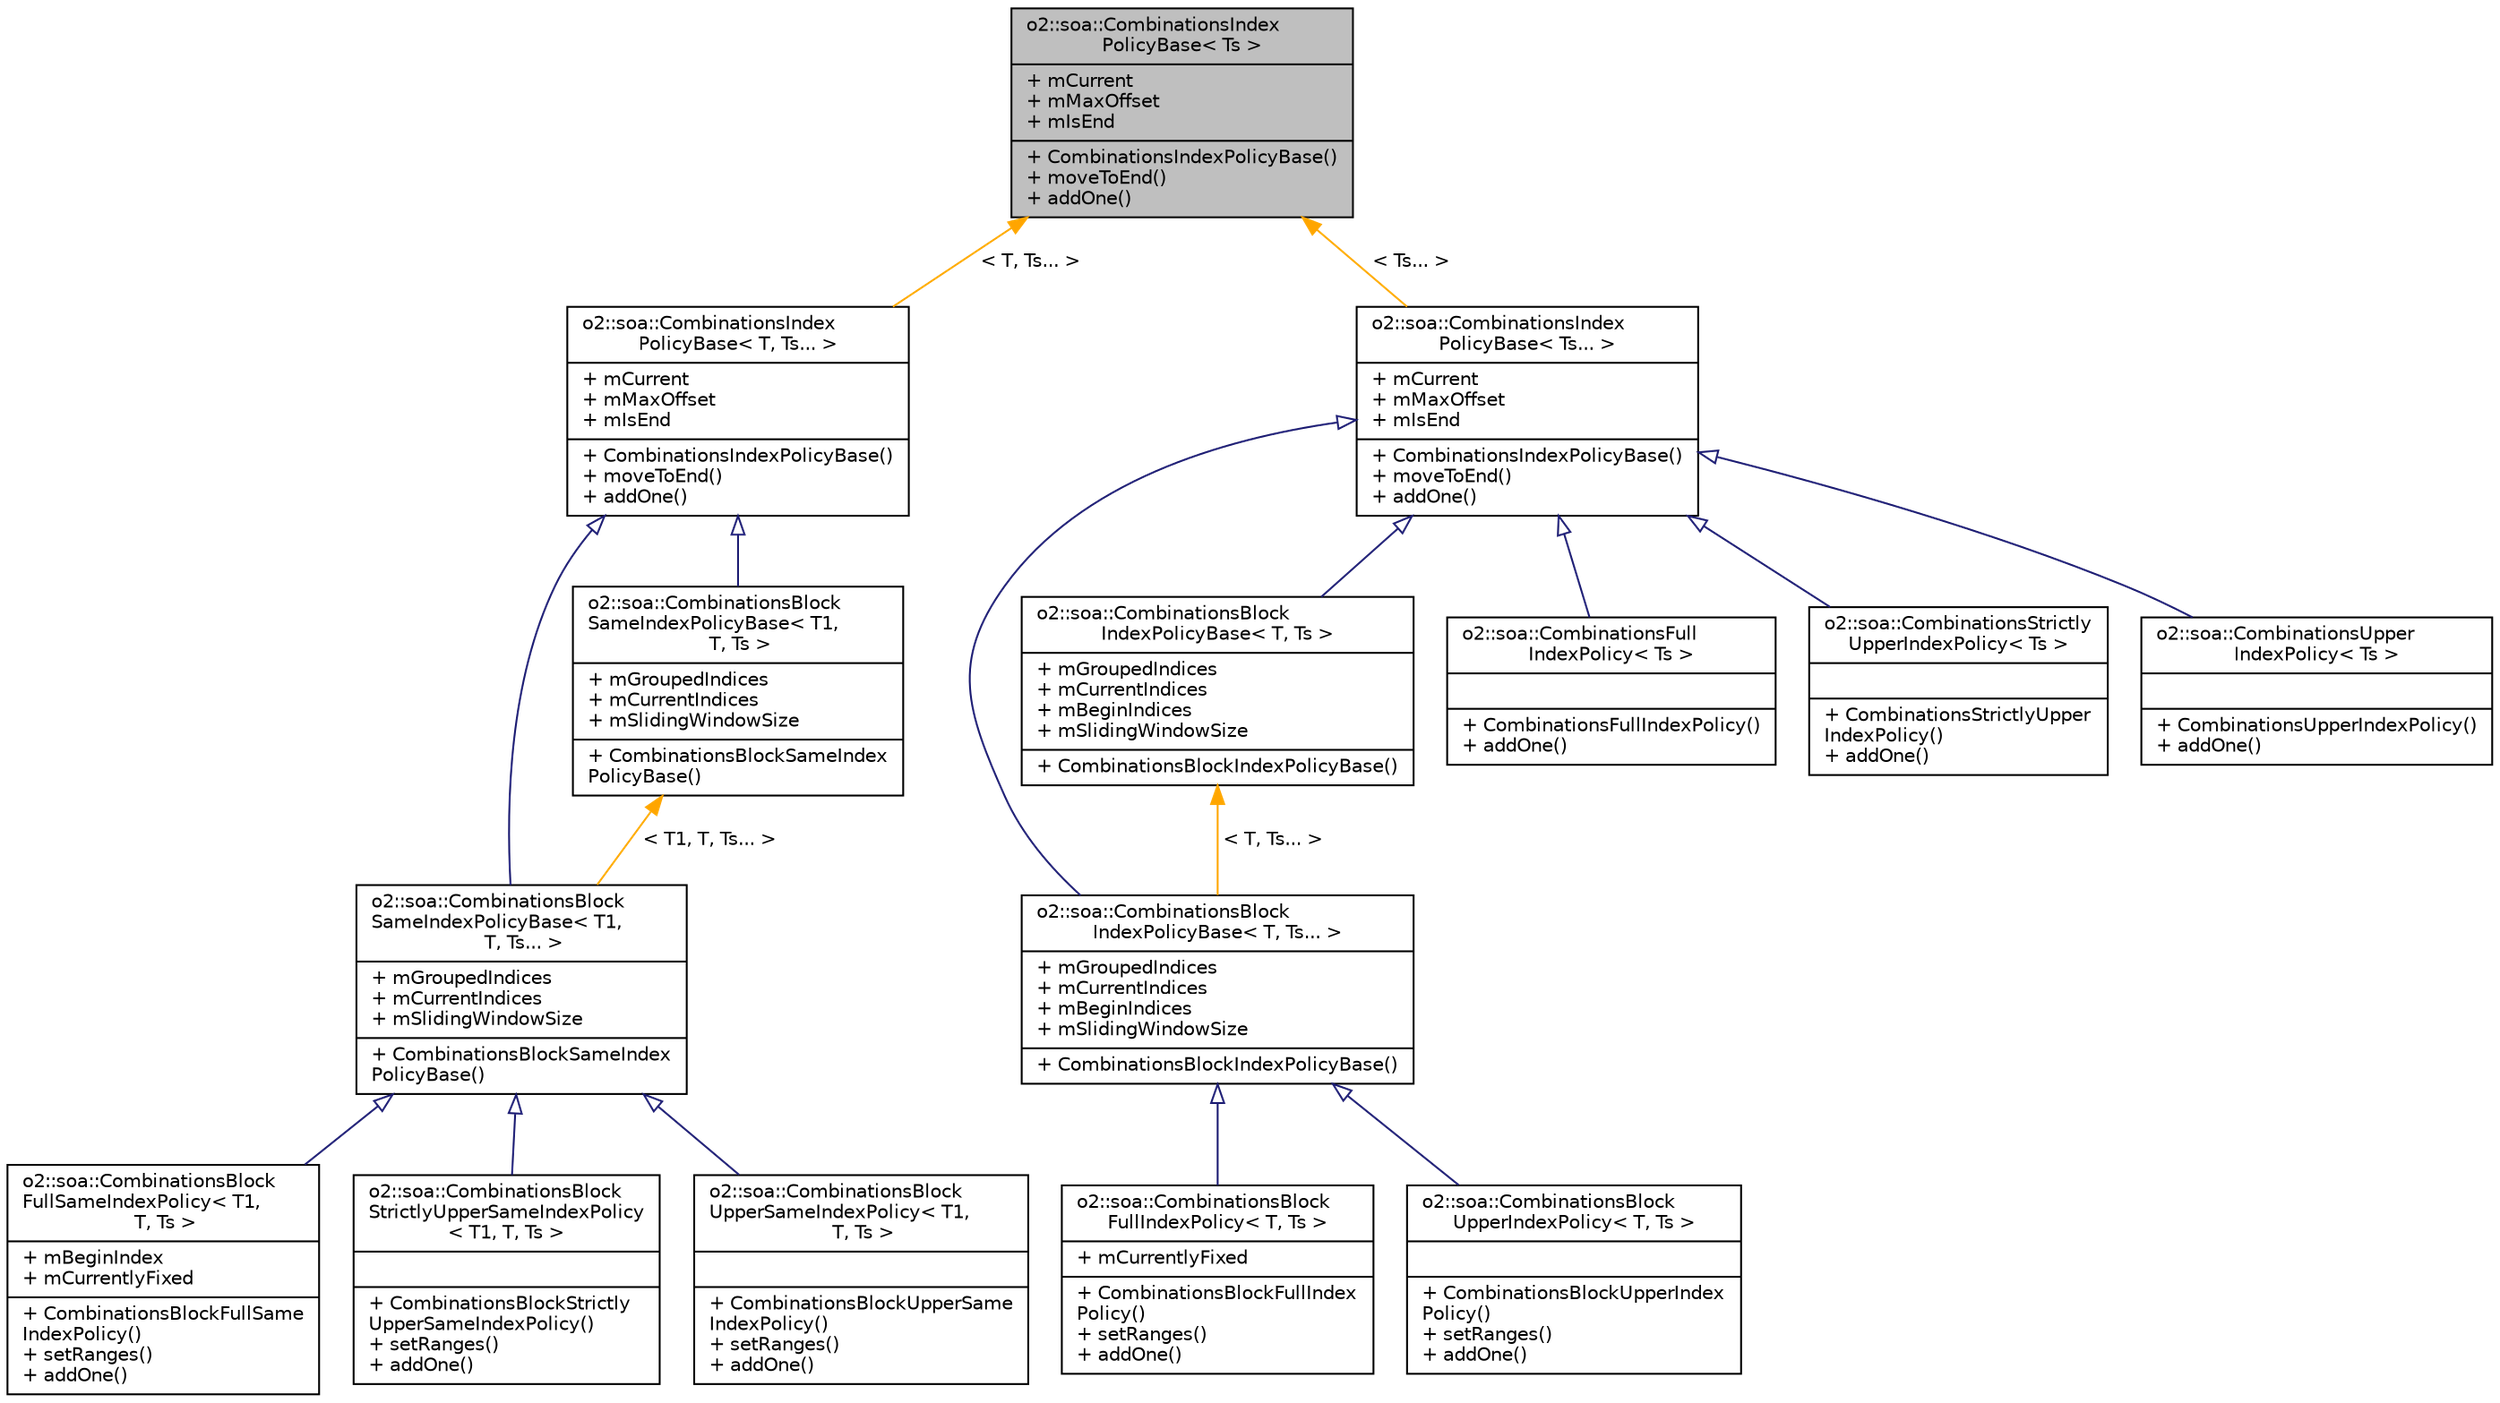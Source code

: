 digraph "o2::soa::CombinationsIndexPolicyBase&lt; Ts &gt;"
{
 // INTERACTIVE_SVG=YES
  bgcolor="transparent";
  edge [fontname="Helvetica",fontsize="10",labelfontname="Helvetica",labelfontsize="10"];
  node [fontname="Helvetica",fontsize="10",shape=record];
  Node0 [label="{o2::soa::CombinationsIndex\lPolicyBase\< Ts \>\n|+ mCurrent\l+ mMaxOffset\l+ mIsEnd\l|+ CombinationsIndexPolicyBase()\l+ moveToEnd()\l+ addOne()\l}",height=0.2,width=0.4,color="black", fillcolor="grey75", style="filled", fontcolor="black"];
  Node0 -> Node1 [dir="back",color="orange",fontsize="10",style="solid",label=" \< T, Ts... \>" ,fontname="Helvetica"];
  Node1 [label="{o2::soa::CombinationsIndex\lPolicyBase\< T, Ts... \>\n|+ mCurrent\l+ mMaxOffset\l+ mIsEnd\l|+ CombinationsIndexPolicyBase()\l+ moveToEnd()\l+ addOne()\l}",height=0.2,width=0.4,color="black",URL="$de/dac/structo2_1_1soa_1_1CombinationsIndexPolicyBase.html"];
  Node1 -> Node2 [dir="back",color="midnightblue",fontsize="10",style="solid",arrowtail="onormal",fontname="Helvetica"];
  Node2 [label="{o2::soa::CombinationsBlock\lSameIndexPolicyBase\< T1,\l T, Ts... \>\n|+ mGroupedIndices\l+ mCurrentIndices\l+ mSlidingWindowSize\l|+ CombinationsBlockSameIndex\lPolicyBase()\l}",height=0.2,width=0.4,color="black",URL="$d3/dc5/structo2_1_1soa_1_1CombinationsBlockSameIndexPolicyBase.html"];
  Node2 -> Node3 [dir="back",color="midnightblue",fontsize="10",style="solid",arrowtail="onormal",fontname="Helvetica"];
  Node3 [label="{o2::soa::CombinationsBlock\lFullSameIndexPolicy\< T1,\l T, Ts \>\n|+ mBeginIndex\l+ mCurrentlyFixed\l|+ CombinationsBlockFullSame\lIndexPolicy()\l+ setRanges()\l+ addOne()\l}",height=0.2,width=0.4,color="black",URL="$dc/d9d/structo2_1_1soa_1_1CombinationsBlockFullSameIndexPolicy.html"];
  Node2 -> Node4 [dir="back",color="midnightblue",fontsize="10",style="solid",arrowtail="onormal",fontname="Helvetica"];
  Node4 [label="{o2::soa::CombinationsBlock\lStrictlyUpperSameIndexPolicy\l\< T1, T, Ts \>\n||+ CombinationsBlockStrictly\lUpperSameIndexPolicy()\l+ setRanges()\l+ addOne()\l}",height=0.2,width=0.4,color="black",URL="$db/d74/structo2_1_1soa_1_1CombinationsBlockStrictlyUpperSameIndexPolicy.html"];
  Node2 -> Node5 [dir="back",color="midnightblue",fontsize="10",style="solid",arrowtail="onormal",fontname="Helvetica"];
  Node5 [label="{o2::soa::CombinationsBlock\lUpperSameIndexPolicy\< T1,\l T, Ts \>\n||+ CombinationsBlockUpperSame\lIndexPolicy()\l+ setRanges()\l+ addOne()\l}",height=0.2,width=0.4,color="black",URL="$d1/db2/structo2_1_1soa_1_1CombinationsBlockUpperSameIndexPolicy.html"];
  Node1 -> Node6 [dir="back",color="midnightblue",fontsize="10",style="solid",arrowtail="onormal",fontname="Helvetica"];
  Node6 [label="{o2::soa::CombinationsBlock\lSameIndexPolicyBase\< T1,\l T, Ts \>\n|+ mGroupedIndices\l+ mCurrentIndices\l+ mSlidingWindowSize\l|+ CombinationsBlockSameIndex\lPolicyBase()\l}",height=0.2,width=0.4,color="black",URL="$d3/dc5/structo2_1_1soa_1_1CombinationsBlockSameIndexPolicyBase.html"];
  Node6 -> Node2 [dir="back",color="orange",fontsize="10",style="solid",label=" \< T1, T, Ts... \>" ,fontname="Helvetica"];
  Node0 -> Node7 [dir="back",color="orange",fontsize="10",style="solid",label=" \< Ts... \>" ,fontname="Helvetica"];
  Node7 [label="{o2::soa::CombinationsIndex\lPolicyBase\< Ts... \>\n|+ mCurrent\l+ mMaxOffset\l+ mIsEnd\l|+ CombinationsIndexPolicyBase()\l+ moveToEnd()\l+ addOne()\l}",height=0.2,width=0.4,color="black",URL="$de/dac/structo2_1_1soa_1_1CombinationsIndexPolicyBase.html"];
  Node7 -> Node8 [dir="back",color="midnightblue",fontsize="10",style="solid",arrowtail="onormal",fontname="Helvetica"];
  Node8 [label="{o2::soa::CombinationsBlock\lIndexPolicyBase\< T, Ts... \>\n|+ mGroupedIndices\l+ mCurrentIndices\l+ mBeginIndices\l+ mSlidingWindowSize\l|+ CombinationsBlockIndexPolicyBase()\l}",height=0.2,width=0.4,color="black",URL="$d0/d11/structo2_1_1soa_1_1CombinationsBlockIndexPolicyBase.html"];
  Node8 -> Node9 [dir="back",color="midnightblue",fontsize="10",style="solid",arrowtail="onormal",fontname="Helvetica"];
  Node9 [label="{o2::soa::CombinationsBlock\lFullIndexPolicy\< T, Ts \>\n|+ mCurrentlyFixed\l|+ CombinationsBlockFullIndex\lPolicy()\l+ setRanges()\l+ addOne()\l}",height=0.2,width=0.4,color="black",URL="$d3/d63/structo2_1_1soa_1_1CombinationsBlockFullIndexPolicy.html"];
  Node8 -> Node10 [dir="back",color="midnightblue",fontsize="10",style="solid",arrowtail="onormal",fontname="Helvetica"];
  Node10 [label="{o2::soa::CombinationsBlock\lUpperIndexPolicy\< T, Ts \>\n||+ CombinationsBlockUpperIndex\lPolicy()\l+ setRanges()\l+ addOne()\l}",height=0.2,width=0.4,color="black",URL="$d1/d4d/structo2_1_1soa_1_1CombinationsBlockUpperIndexPolicy.html"];
  Node7 -> Node11 [dir="back",color="midnightblue",fontsize="10",style="solid",arrowtail="onormal",fontname="Helvetica"];
  Node11 [label="{o2::soa::CombinationsBlock\lIndexPolicyBase\< T, Ts \>\n|+ mGroupedIndices\l+ mCurrentIndices\l+ mBeginIndices\l+ mSlidingWindowSize\l|+ CombinationsBlockIndexPolicyBase()\l}",height=0.2,width=0.4,color="black",URL="$d0/d11/structo2_1_1soa_1_1CombinationsBlockIndexPolicyBase.html"];
  Node11 -> Node8 [dir="back",color="orange",fontsize="10",style="solid",label=" \< T, Ts... \>" ,fontname="Helvetica"];
  Node7 -> Node12 [dir="back",color="midnightblue",fontsize="10",style="solid",arrowtail="onormal",fontname="Helvetica"];
  Node12 [label="{o2::soa::CombinationsFull\lIndexPolicy\< Ts \>\n||+ CombinationsFullIndexPolicy()\l+ addOne()\l}",height=0.2,width=0.4,color="black",URL="$d0/db2/structo2_1_1soa_1_1CombinationsFullIndexPolicy.html"];
  Node7 -> Node13 [dir="back",color="midnightblue",fontsize="10",style="solid",arrowtail="onormal",fontname="Helvetica"];
  Node13 [label="{o2::soa::CombinationsStrictly\lUpperIndexPolicy\< Ts \>\n||+ CombinationsStrictlyUpper\lIndexPolicy()\l+ addOne()\l}",height=0.2,width=0.4,color="black",URL="$de/ddd/structo2_1_1soa_1_1CombinationsStrictlyUpperIndexPolicy.html"];
  Node7 -> Node14 [dir="back",color="midnightblue",fontsize="10",style="solid",arrowtail="onormal",fontname="Helvetica"];
  Node14 [label="{o2::soa::CombinationsUpper\lIndexPolicy\< Ts \>\n||+ CombinationsUpperIndexPolicy()\l+ addOne()\l}",height=0.2,width=0.4,color="black",URL="$d4/d13/structo2_1_1soa_1_1CombinationsUpperIndexPolicy.html"];
}
